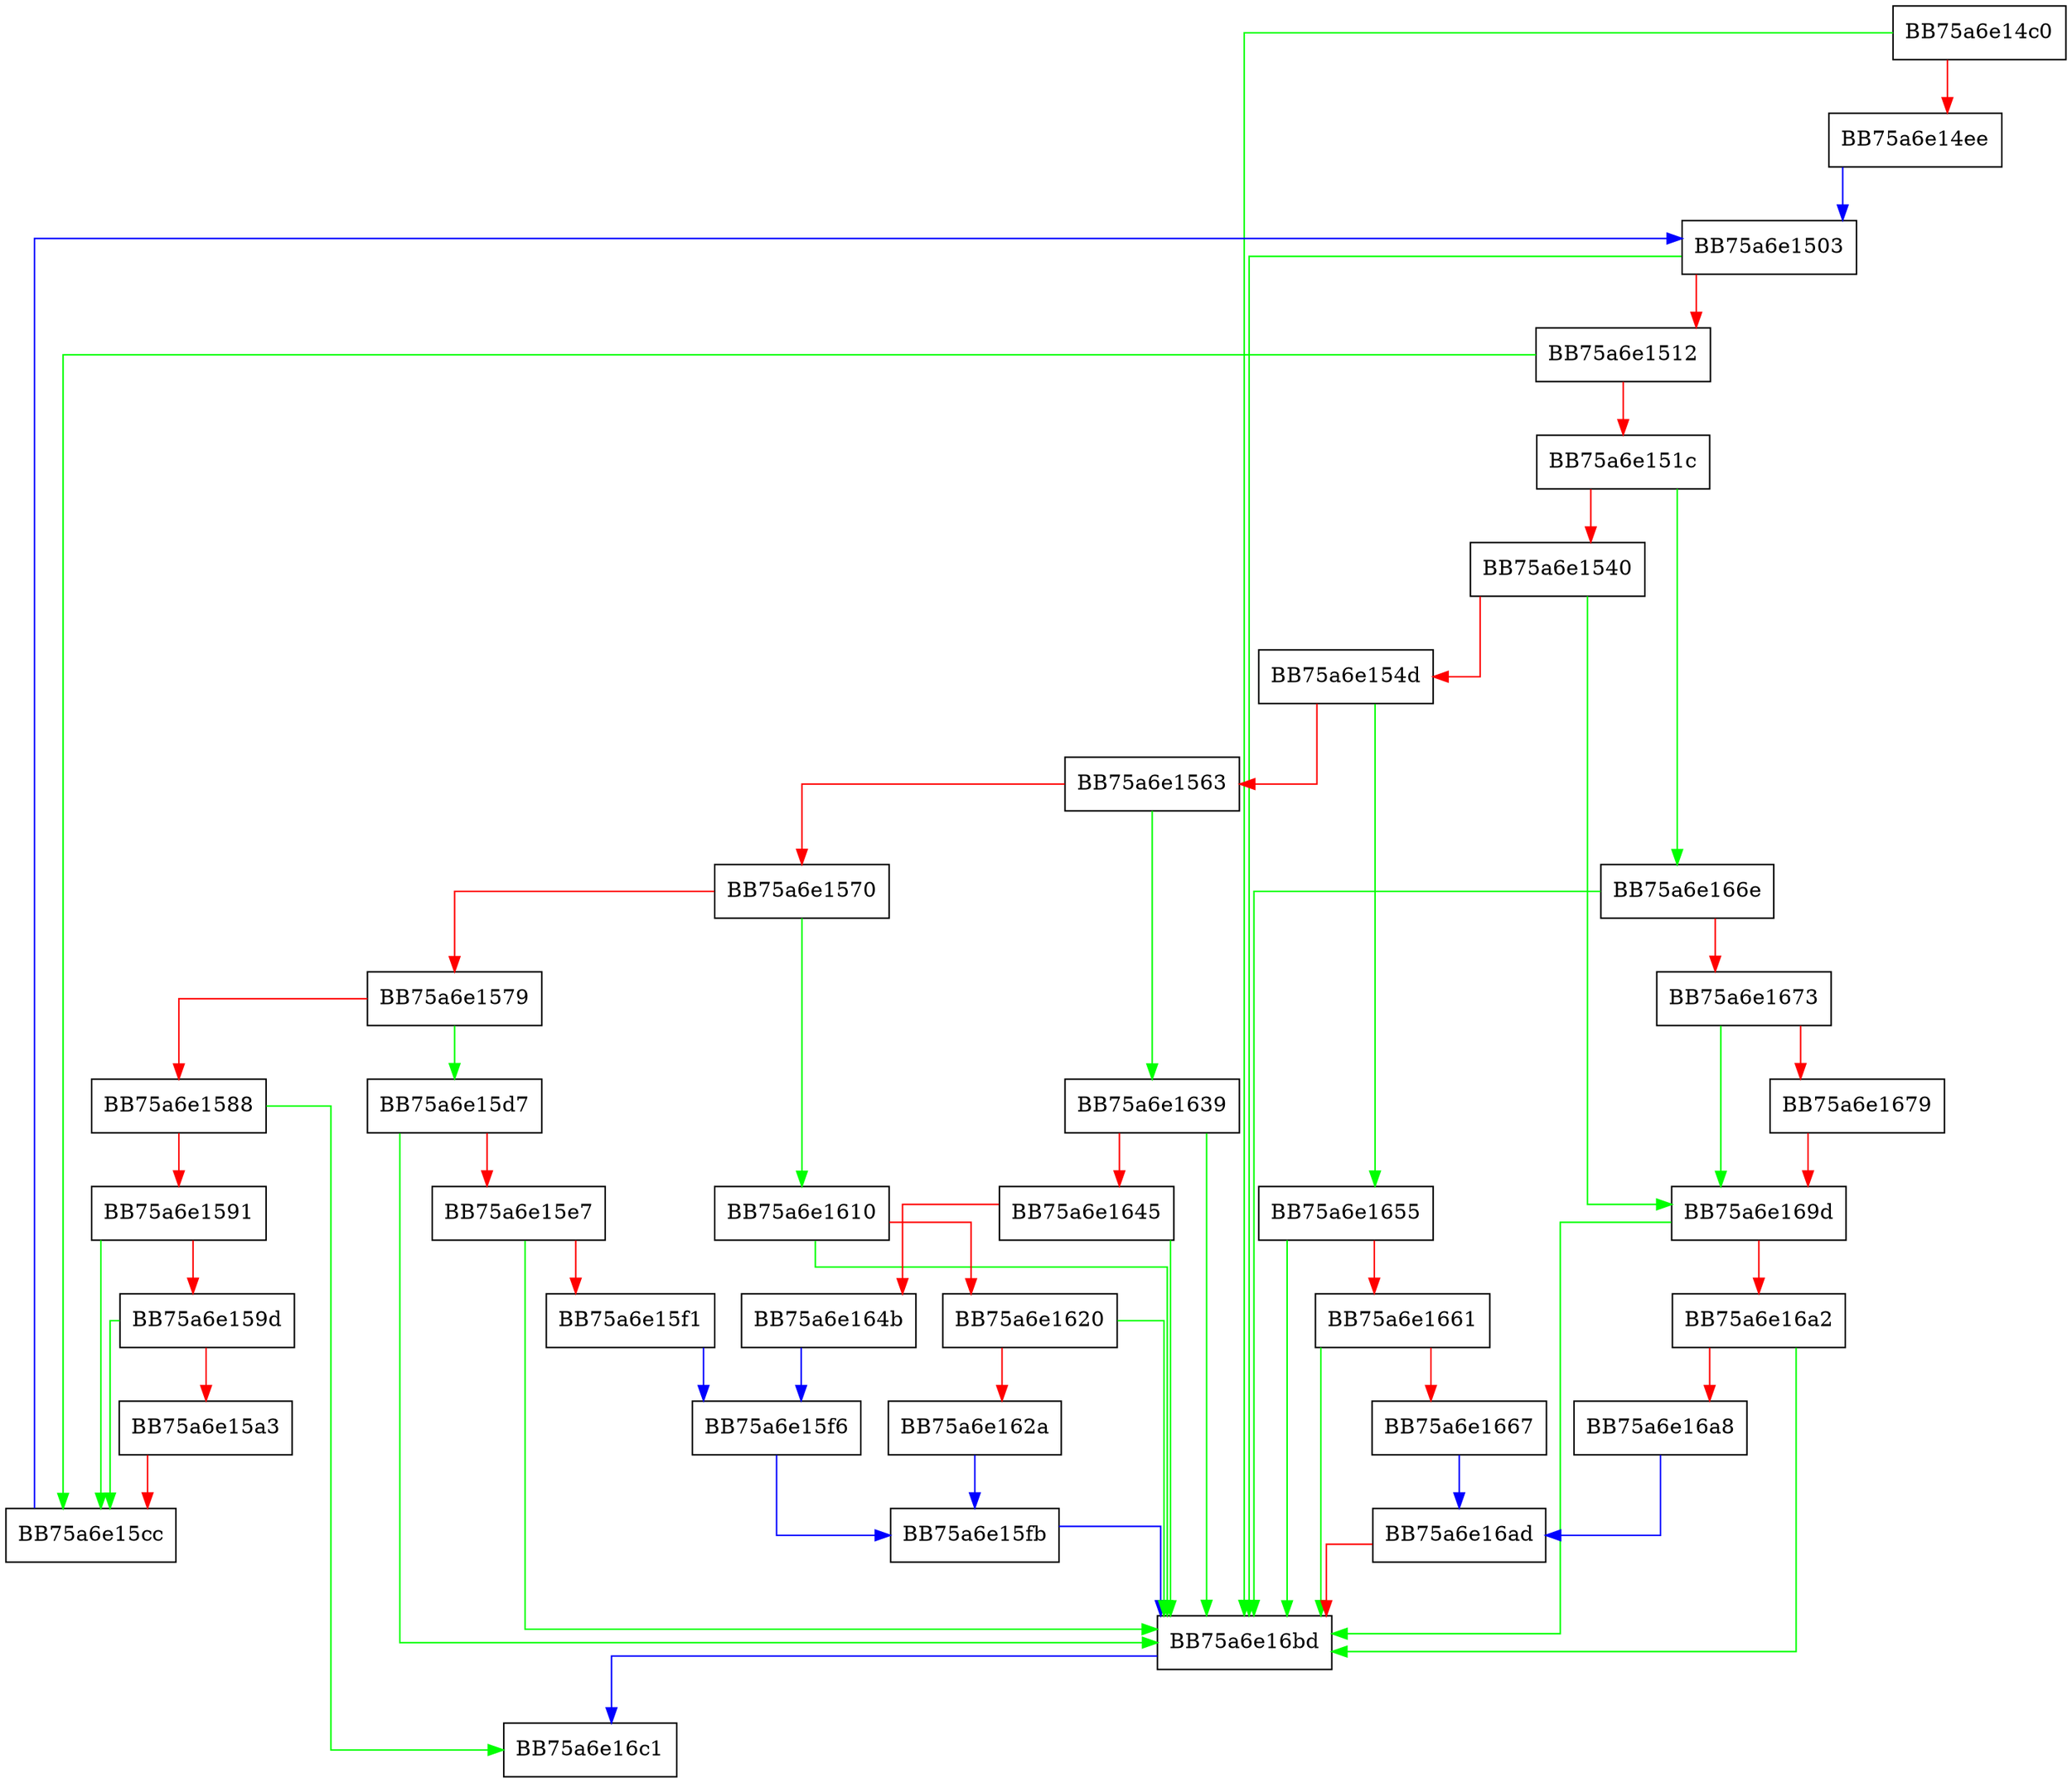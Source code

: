 digraph kv_fileoffset {
  node [shape="box"];
  graph [splines=ortho];
  BB75a6e14c0 -> BB75a6e16bd [color="green"];
  BB75a6e14c0 -> BB75a6e14ee [color="red"];
  BB75a6e14ee -> BB75a6e1503 [color="blue"];
  BB75a6e1503 -> BB75a6e16bd [color="green"];
  BB75a6e1503 -> BB75a6e1512 [color="red"];
  BB75a6e1512 -> BB75a6e15cc [color="green"];
  BB75a6e1512 -> BB75a6e151c [color="red"];
  BB75a6e151c -> BB75a6e166e [color="green"];
  BB75a6e151c -> BB75a6e1540 [color="red"];
  BB75a6e1540 -> BB75a6e169d [color="green"];
  BB75a6e1540 -> BB75a6e154d [color="red"];
  BB75a6e154d -> BB75a6e1655 [color="green"];
  BB75a6e154d -> BB75a6e1563 [color="red"];
  BB75a6e1563 -> BB75a6e1639 [color="green"];
  BB75a6e1563 -> BB75a6e1570 [color="red"];
  BB75a6e1570 -> BB75a6e1610 [color="green"];
  BB75a6e1570 -> BB75a6e1579 [color="red"];
  BB75a6e1579 -> BB75a6e15d7 [color="green"];
  BB75a6e1579 -> BB75a6e1588 [color="red"];
  BB75a6e1588 -> BB75a6e16c1 [color="green"];
  BB75a6e1588 -> BB75a6e1591 [color="red"];
  BB75a6e1591 -> BB75a6e15cc [color="green"];
  BB75a6e1591 -> BB75a6e159d [color="red"];
  BB75a6e159d -> BB75a6e15cc [color="green"];
  BB75a6e159d -> BB75a6e15a3 [color="red"];
  BB75a6e15a3 -> BB75a6e15cc [color="red"];
  BB75a6e15cc -> BB75a6e1503 [color="blue"];
  BB75a6e15d7 -> BB75a6e16bd [color="green"];
  BB75a6e15d7 -> BB75a6e15e7 [color="red"];
  BB75a6e15e7 -> BB75a6e16bd [color="green"];
  BB75a6e15e7 -> BB75a6e15f1 [color="red"];
  BB75a6e15f1 -> BB75a6e15f6 [color="blue"];
  BB75a6e15f6 -> BB75a6e15fb [color="blue"];
  BB75a6e15fb -> BB75a6e16bd [color="blue"];
  BB75a6e1610 -> BB75a6e16bd [color="green"];
  BB75a6e1610 -> BB75a6e1620 [color="red"];
  BB75a6e1620 -> BB75a6e16bd [color="green"];
  BB75a6e1620 -> BB75a6e162a [color="red"];
  BB75a6e162a -> BB75a6e15fb [color="blue"];
  BB75a6e1639 -> BB75a6e16bd [color="green"];
  BB75a6e1639 -> BB75a6e1645 [color="red"];
  BB75a6e1645 -> BB75a6e16bd [color="green"];
  BB75a6e1645 -> BB75a6e164b [color="red"];
  BB75a6e164b -> BB75a6e15f6 [color="blue"];
  BB75a6e1655 -> BB75a6e16bd [color="green"];
  BB75a6e1655 -> BB75a6e1661 [color="red"];
  BB75a6e1661 -> BB75a6e16bd [color="green"];
  BB75a6e1661 -> BB75a6e1667 [color="red"];
  BB75a6e1667 -> BB75a6e16ad [color="blue"];
  BB75a6e166e -> BB75a6e16bd [color="green"];
  BB75a6e166e -> BB75a6e1673 [color="red"];
  BB75a6e1673 -> BB75a6e169d [color="green"];
  BB75a6e1673 -> BB75a6e1679 [color="red"];
  BB75a6e1679 -> BB75a6e169d [color="red"];
  BB75a6e169d -> BB75a6e16bd [color="green"];
  BB75a6e169d -> BB75a6e16a2 [color="red"];
  BB75a6e16a2 -> BB75a6e16bd [color="green"];
  BB75a6e16a2 -> BB75a6e16a8 [color="red"];
  BB75a6e16a8 -> BB75a6e16ad [color="blue"];
  BB75a6e16ad -> BB75a6e16bd [color="red"];
  BB75a6e16bd -> BB75a6e16c1 [color="blue"];
}